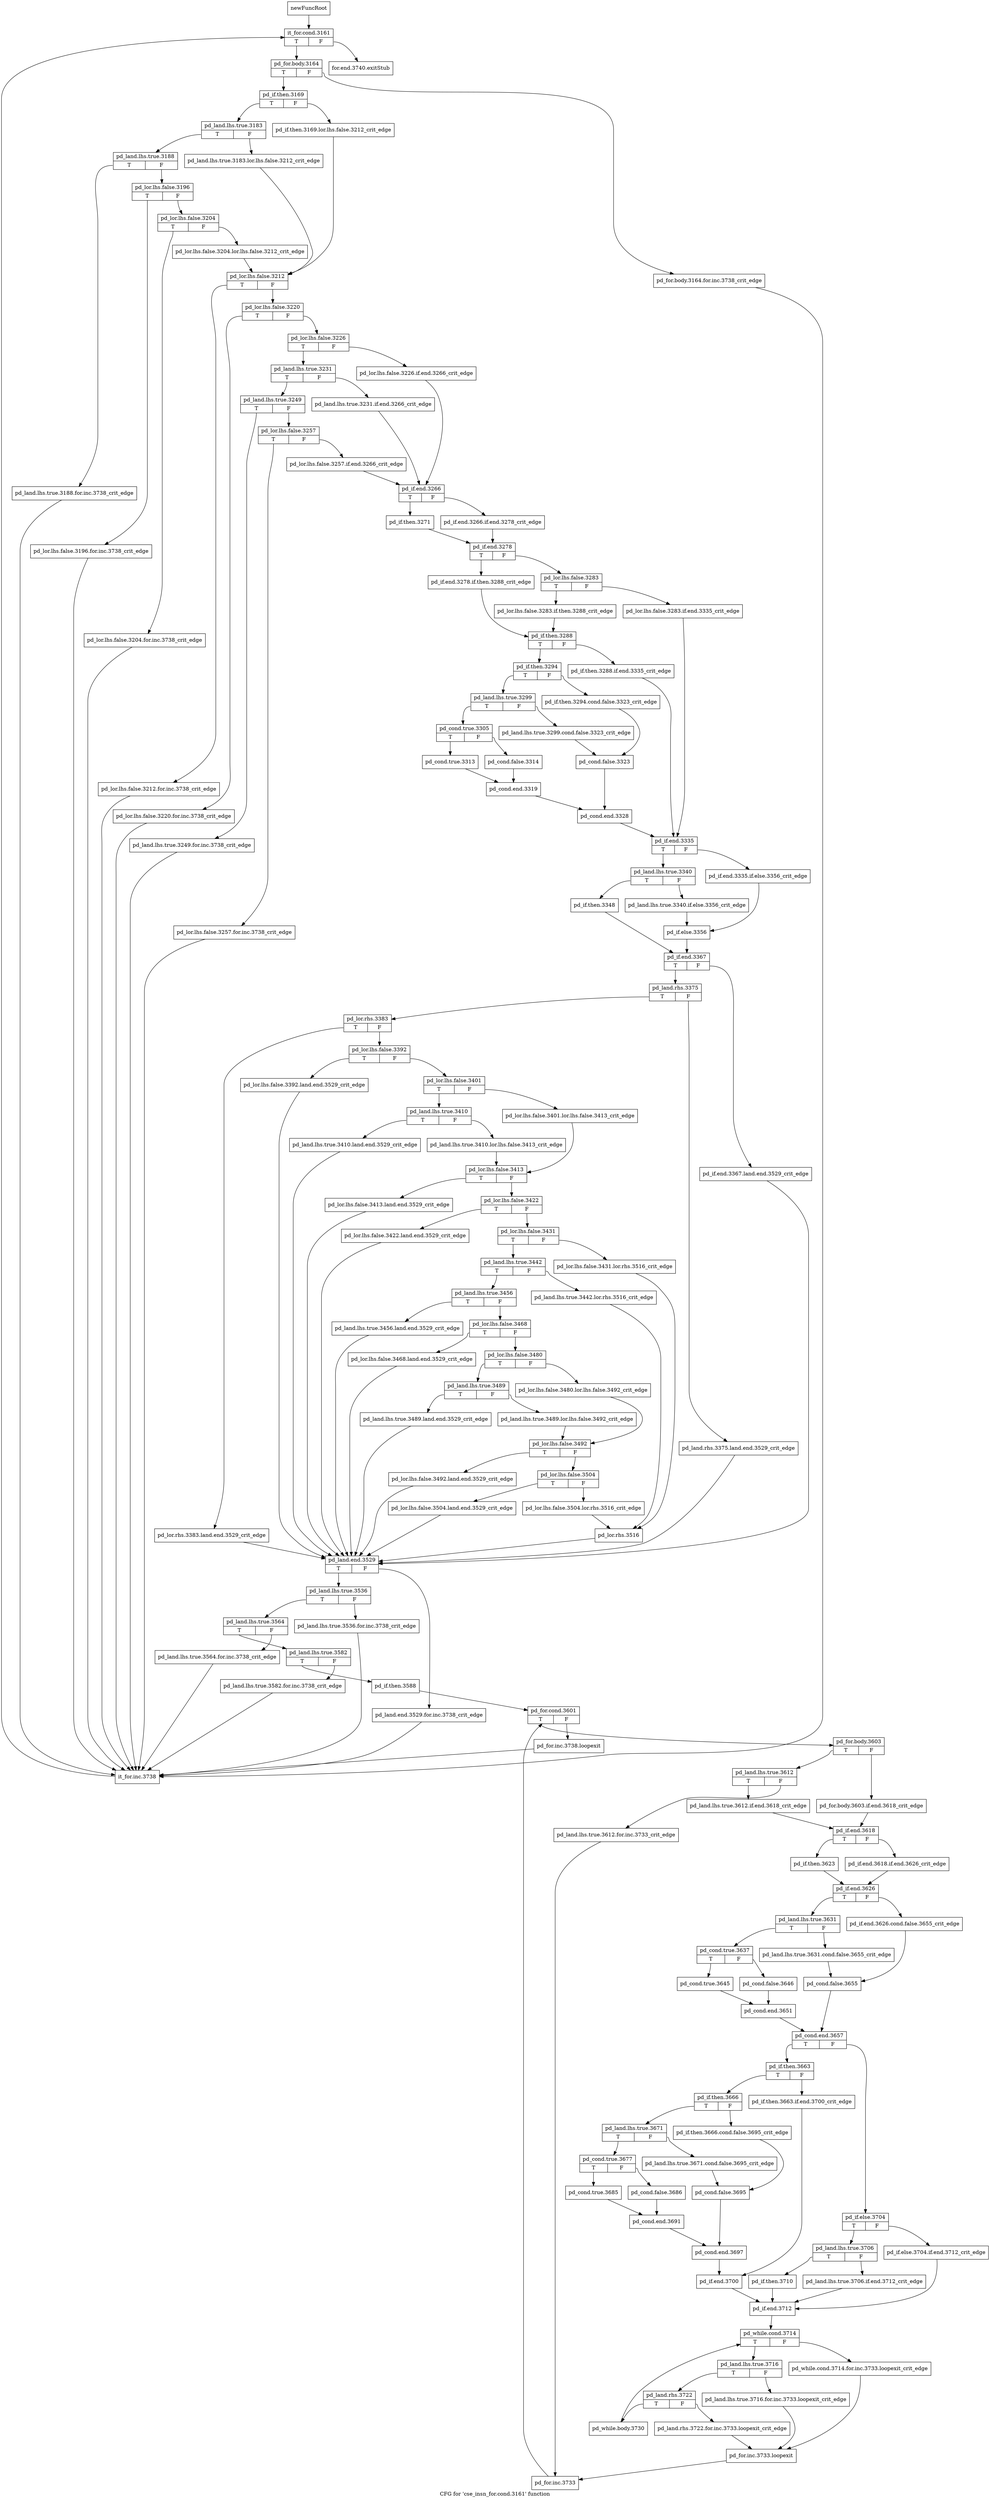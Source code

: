 digraph "CFG for 'cse_insn_for.cond.3161' function" {
	label="CFG for 'cse_insn_for.cond.3161' function";

	Node0xa81b350 [shape=record,label="{newFuncRoot}"];
	Node0xa81b350 -> Node0xa81b3f0;
	Node0xa81b3a0 [shape=record,label="{for.end.3740.exitStub}"];
	Node0xa81b3f0 [shape=record,label="{it_for.cond.3161|{<s0>T|<s1>F}}"];
	Node0xa81b3f0:s0 -> Node0xa81b440;
	Node0xa81b3f0:s1 -> Node0xa81b3a0;
	Node0xa81b440 [shape=record,label="{pd_for.body.3164|{<s0>T|<s1>F}}"];
	Node0xa81b440:s0 -> Node0xa81b4e0;
	Node0xa81b440:s1 -> Node0xa81b490;
	Node0xa81b490 [shape=record,label="{pd_for.body.3164.for.inc.3738_crit_edge}"];
	Node0xa81b490 -> Node0xa81e190;
	Node0xa81b4e0 [shape=record,label="{pd_if.then.3169|{<s0>T|<s1>F}}"];
	Node0xa81b4e0:s0 -> Node0xa81b580;
	Node0xa81b4e0:s1 -> Node0xa81b530;
	Node0xa81b530 [shape=record,label="{pd_if.then.3169.lor.lhs.false.3212_crit_edge}"];
	Node0xa81b530 -> Node0xa81b760;
	Node0xa81b580 [shape=record,label="{pd_land.lhs.true.3183|{<s0>T|<s1>F}}"];
	Node0xa81b580:s0 -> Node0xa81b620;
	Node0xa81b580:s1 -> Node0xa81b5d0;
	Node0xa81b5d0 [shape=record,label="{pd_land.lhs.true.3183.lor.lhs.false.3212_crit_edge}"];
	Node0xa81b5d0 -> Node0xa81b760;
	Node0xa81b620 [shape=record,label="{pd_land.lhs.true.3188|{<s0>T|<s1>F}}"];
	Node0xa81b620:s0 -> Node0xa81e140;
	Node0xa81b620:s1 -> Node0xa81b670;
	Node0xa81b670 [shape=record,label="{pd_lor.lhs.false.3196|{<s0>T|<s1>F}}"];
	Node0xa81b670:s0 -> Node0xa81e0f0;
	Node0xa81b670:s1 -> Node0xa81b6c0;
	Node0xa81b6c0 [shape=record,label="{pd_lor.lhs.false.3204|{<s0>T|<s1>F}}"];
	Node0xa81b6c0:s0 -> Node0xa81e0a0;
	Node0xa81b6c0:s1 -> Node0xa81b710;
	Node0xa81b710 [shape=record,label="{pd_lor.lhs.false.3204.lor.lhs.false.3212_crit_edge}"];
	Node0xa81b710 -> Node0xa81b760;
	Node0xa81b760 [shape=record,label="{pd_lor.lhs.false.3212|{<s0>T|<s1>F}}"];
	Node0xa81b760:s0 -> Node0xa81e050;
	Node0xa81b760:s1 -> Node0xa81b7b0;
	Node0xa81b7b0 [shape=record,label="{pd_lor.lhs.false.3220|{<s0>T|<s1>F}}"];
	Node0xa81b7b0:s0 -> Node0xa81e000;
	Node0xa81b7b0:s1 -> Node0xa81b800;
	Node0xa81b800 [shape=record,label="{pd_lor.lhs.false.3226|{<s0>T|<s1>F}}"];
	Node0xa81b800:s0 -> Node0xa81b8a0;
	Node0xa81b800:s1 -> Node0xa81b850;
	Node0xa81b850 [shape=record,label="{pd_lor.lhs.false.3226.if.end.3266_crit_edge}"];
	Node0xa81b850 -> Node0xa81ba30;
	Node0xa81b8a0 [shape=record,label="{pd_land.lhs.true.3231|{<s0>T|<s1>F}}"];
	Node0xa81b8a0:s0 -> Node0xa81b940;
	Node0xa81b8a0:s1 -> Node0xa81b8f0;
	Node0xa81b8f0 [shape=record,label="{pd_land.lhs.true.3231.if.end.3266_crit_edge}"];
	Node0xa81b8f0 -> Node0xa81ba30;
	Node0xa81b940 [shape=record,label="{pd_land.lhs.true.3249|{<s0>T|<s1>F}}"];
	Node0xa81b940:s0 -> Node0xa81dfb0;
	Node0xa81b940:s1 -> Node0xa81b990;
	Node0xa81b990 [shape=record,label="{pd_lor.lhs.false.3257|{<s0>T|<s1>F}}"];
	Node0xa81b990:s0 -> Node0xa81df60;
	Node0xa81b990:s1 -> Node0xa81b9e0;
	Node0xa81b9e0 [shape=record,label="{pd_lor.lhs.false.3257.if.end.3266_crit_edge}"];
	Node0xa81b9e0 -> Node0xa81ba30;
	Node0xa81ba30 [shape=record,label="{pd_if.end.3266|{<s0>T|<s1>F}}"];
	Node0xa81ba30:s0 -> Node0xa81bad0;
	Node0xa81ba30:s1 -> Node0xa81ba80;
	Node0xa81ba80 [shape=record,label="{pd_if.end.3266.if.end.3278_crit_edge}"];
	Node0xa81ba80 -> Node0xa81bb20;
	Node0xa81bad0 [shape=record,label="{pd_if.then.3271}"];
	Node0xa81bad0 -> Node0xa81bb20;
	Node0xa81bb20 [shape=record,label="{pd_if.end.3278|{<s0>T|<s1>F}}"];
	Node0xa81bb20:s0 -> Node0xa81bc60;
	Node0xa81bb20:s1 -> Node0xa81bb70;
	Node0xa81bb70 [shape=record,label="{pd_lor.lhs.false.3283|{<s0>T|<s1>F}}"];
	Node0xa81bb70:s0 -> Node0xa81bc10;
	Node0xa81bb70:s1 -> Node0xa81bbc0;
	Node0xa81bbc0 [shape=record,label="{pd_lor.lhs.false.3283.if.end.3335_crit_edge}"];
	Node0xa81bbc0 -> Node0xa81c070;
	Node0xa81bc10 [shape=record,label="{pd_lor.lhs.false.3283.if.then.3288_crit_edge}"];
	Node0xa81bc10 -> Node0xa81bcb0;
	Node0xa81bc60 [shape=record,label="{pd_if.end.3278.if.then.3288_crit_edge}"];
	Node0xa81bc60 -> Node0xa81bcb0;
	Node0xa81bcb0 [shape=record,label="{pd_if.then.3288|{<s0>T|<s1>F}}"];
	Node0xa81bcb0:s0 -> Node0xa81bd50;
	Node0xa81bcb0:s1 -> Node0xa81bd00;
	Node0xa81bd00 [shape=record,label="{pd_if.then.3288.if.end.3335_crit_edge}"];
	Node0xa81bd00 -> Node0xa81c070;
	Node0xa81bd50 [shape=record,label="{pd_if.then.3294|{<s0>T|<s1>F}}"];
	Node0xa81bd50:s0 -> Node0xa81bdf0;
	Node0xa81bd50:s1 -> Node0xa81bda0;
	Node0xa81bda0 [shape=record,label="{pd_if.then.3294.cond.false.3323_crit_edge}"];
	Node0xa81bda0 -> Node0xa81be90;
	Node0xa81bdf0 [shape=record,label="{pd_land.lhs.true.3299|{<s0>T|<s1>F}}"];
	Node0xa81bdf0:s0 -> Node0xa81bee0;
	Node0xa81bdf0:s1 -> Node0xa81be40;
	Node0xa81be40 [shape=record,label="{pd_land.lhs.true.3299.cond.false.3323_crit_edge}"];
	Node0xa81be40 -> Node0xa81be90;
	Node0xa81be90 [shape=record,label="{pd_cond.false.3323}"];
	Node0xa81be90 -> Node0xa81c020;
	Node0xa81bee0 [shape=record,label="{pd_cond.true.3305|{<s0>T|<s1>F}}"];
	Node0xa81bee0:s0 -> Node0xa81bf80;
	Node0xa81bee0:s1 -> Node0xa81bf30;
	Node0xa81bf30 [shape=record,label="{pd_cond.false.3314}"];
	Node0xa81bf30 -> Node0xa81bfd0;
	Node0xa81bf80 [shape=record,label="{pd_cond.true.3313}"];
	Node0xa81bf80 -> Node0xa81bfd0;
	Node0xa81bfd0 [shape=record,label="{pd_cond.end.3319}"];
	Node0xa81bfd0 -> Node0xa81c020;
	Node0xa81c020 [shape=record,label="{pd_cond.end.3328}"];
	Node0xa81c020 -> Node0xa81c070;
	Node0xa81c070 [shape=record,label="{pd_if.end.3335|{<s0>T|<s1>F}}"];
	Node0xa81c070:s0 -> Node0xa81c110;
	Node0xa81c070:s1 -> Node0xa81c0c0;
	Node0xa81c0c0 [shape=record,label="{pd_if.end.3335.if.else.3356_crit_edge}"];
	Node0xa81c0c0 -> Node0xa81c1b0;
	Node0xa81c110 [shape=record,label="{pd_land.lhs.true.3340|{<s0>T|<s1>F}}"];
	Node0xa81c110:s0 -> Node0xa81c200;
	Node0xa81c110:s1 -> Node0xa81c160;
	Node0xa81c160 [shape=record,label="{pd_land.lhs.true.3340.if.else.3356_crit_edge}"];
	Node0xa81c160 -> Node0xa81c1b0;
	Node0xa81c1b0 [shape=record,label="{pd_if.else.3356}"];
	Node0xa81c1b0 -> Node0xa81c250;
	Node0xa81c200 [shape=record,label="{pd_if.then.3348}"];
	Node0xa81c200 -> Node0xa81c250;
	Node0xa81c250 [shape=record,label="{pd_if.end.3367|{<s0>T|<s1>F}}"];
	Node0xa81c250:s0 -> Node0xa81c2f0;
	Node0xa81c250:s1 -> Node0xa81c2a0;
	Node0xa81c2a0 [shape=record,label="{pd_if.end.3367.land.end.3529_crit_edge}"];
	Node0xa81c2a0 -> Node0xa81cd90;
	Node0xa81c2f0 [shape=record,label="{pd_land.rhs.3375|{<s0>T|<s1>F}}"];
	Node0xa81c2f0:s0 -> Node0xa81c390;
	Node0xa81c2f0:s1 -> Node0xa81c340;
	Node0xa81c340 [shape=record,label="{pd_land.rhs.3375.land.end.3529_crit_edge}"];
	Node0xa81c340 -> Node0xa81cd90;
	Node0xa81c390 [shape=record,label="{pd_lor.rhs.3383|{<s0>T|<s1>F}}"];
	Node0xa81c390:s0 -> Node0xa81cd40;
	Node0xa81c390:s1 -> Node0xa81c3e0;
	Node0xa81c3e0 [shape=record,label="{pd_lor.lhs.false.3392|{<s0>T|<s1>F}}"];
	Node0xa81c3e0:s0 -> Node0xa81ccf0;
	Node0xa81c3e0:s1 -> Node0xa81c430;
	Node0xa81c430 [shape=record,label="{pd_lor.lhs.false.3401|{<s0>T|<s1>F}}"];
	Node0xa81c430:s0 -> Node0xa81c4d0;
	Node0xa81c430:s1 -> Node0xa81c480;
	Node0xa81c480 [shape=record,label="{pd_lor.lhs.false.3401.lor.lhs.false.3413_crit_edge}"];
	Node0xa81c480 -> Node0xa81c570;
	Node0xa81c4d0 [shape=record,label="{pd_land.lhs.true.3410|{<s0>T|<s1>F}}"];
	Node0xa81c4d0:s0 -> Node0xa81cca0;
	Node0xa81c4d0:s1 -> Node0xa81c520;
	Node0xa81c520 [shape=record,label="{pd_land.lhs.true.3410.lor.lhs.false.3413_crit_edge}"];
	Node0xa81c520 -> Node0xa81c570;
	Node0xa81c570 [shape=record,label="{pd_lor.lhs.false.3413|{<s0>T|<s1>F}}"];
	Node0xa81c570:s0 -> Node0xa81cc50;
	Node0xa81c570:s1 -> Node0xa81c5c0;
	Node0xa81c5c0 [shape=record,label="{pd_lor.lhs.false.3422|{<s0>T|<s1>F}}"];
	Node0xa81c5c0:s0 -> Node0xa81cc00;
	Node0xa81c5c0:s1 -> Node0xa81c610;
	Node0xa81c610 [shape=record,label="{pd_lor.lhs.false.3431|{<s0>T|<s1>F}}"];
	Node0xa81c610:s0 -> Node0xa81c6b0;
	Node0xa81c610:s1 -> Node0xa81c660;
	Node0xa81c660 [shape=record,label="{pd_lor.lhs.false.3431.lor.rhs.3516_crit_edge}"];
	Node0xa81c660 -> Node0xa81ca20;
	Node0xa81c6b0 [shape=record,label="{pd_land.lhs.true.3442|{<s0>T|<s1>F}}"];
	Node0xa81c6b0:s0 -> Node0xa81c750;
	Node0xa81c6b0:s1 -> Node0xa81c700;
	Node0xa81c700 [shape=record,label="{pd_land.lhs.true.3442.lor.rhs.3516_crit_edge}"];
	Node0xa81c700 -> Node0xa81ca20;
	Node0xa81c750 [shape=record,label="{pd_land.lhs.true.3456|{<s0>T|<s1>F}}"];
	Node0xa81c750:s0 -> Node0xa81cbb0;
	Node0xa81c750:s1 -> Node0xa81c7a0;
	Node0xa81c7a0 [shape=record,label="{pd_lor.lhs.false.3468|{<s0>T|<s1>F}}"];
	Node0xa81c7a0:s0 -> Node0xa81cb60;
	Node0xa81c7a0:s1 -> Node0xa81c7f0;
	Node0xa81c7f0 [shape=record,label="{pd_lor.lhs.false.3480|{<s0>T|<s1>F}}"];
	Node0xa81c7f0:s0 -> Node0xa81c890;
	Node0xa81c7f0:s1 -> Node0xa81c840;
	Node0xa81c840 [shape=record,label="{pd_lor.lhs.false.3480.lor.lhs.false.3492_crit_edge}"];
	Node0xa81c840 -> Node0xa81c930;
	Node0xa81c890 [shape=record,label="{pd_land.lhs.true.3489|{<s0>T|<s1>F}}"];
	Node0xa81c890:s0 -> Node0xa81cb10;
	Node0xa81c890:s1 -> Node0xa81c8e0;
	Node0xa81c8e0 [shape=record,label="{pd_land.lhs.true.3489.lor.lhs.false.3492_crit_edge}"];
	Node0xa81c8e0 -> Node0xa81c930;
	Node0xa81c930 [shape=record,label="{pd_lor.lhs.false.3492|{<s0>T|<s1>F}}"];
	Node0xa81c930:s0 -> Node0xa81cac0;
	Node0xa81c930:s1 -> Node0xa81c980;
	Node0xa81c980 [shape=record,label="{pd_lor.lhs.false.3504|{<s0>T|<s1>F}}"];
	Node0xa81c980:s0 -> Node0xa81ca70;
	Node0xa81c980:s1 -> Node0xa81c9d0;
	Node0xa81c9d0 [shape=record,label="{pd_lor.lhs.false.3504.lor.rhs.3516_crit_edge}"];
	Node0xa81c9d0 -> Node0xa81ca20;
	Node0xa81ca20 [shape=record,label="{pd_lor.rhs.3516}"];
	Node0xa81ca20 -> Node0xa81cd90;
	Node0xa81ca70 [shape=record,label="{pd_lor.lhs.false.3504.land.end.3529_crit_edge}"];
	Node0xa81ca70 -> Node0xa81cd90;
	Node0xa81cac0 [shape=record,label="{pd_lor.lhs.false.3492.land.end.3529_crit_edge}"];
	Node0xa81cac0 -> Node0xa81cd90;
	Node0xa81cb10 [shape=record,label="{pd_land.lhs.true.3489.land.end.3529_crit_edge}"];
	Node0xa81cb10 -> Node0xa81cd90;
	Node0xa81cb60 [shape=record,label="{pd_lor.lhs.false.3468.land.end.3529_crit_edge}"];
	Node0xa81cb60 -> Node0xa81cd90;
	Node0xa81cbb0 [shape=record,label="{pd_land.lhs.true.3456.land.end.3529_crit_edge}"];
	Node0xa81cbb0 -> Node0xa81cd90;
	Node0xa81cc00 [shape=record,label="{pd_lor.lhs.false.3422.land.end.3529_crit_edge}"];
	Node0xa81cc00 -> Node0xa81cd90;
	Node0xa81cc50 [shape=record,label="{pd_lor.lhs.false.3413.land.end.3529_crit_edge}"];
	Node0xa81cc50 -> Node0xa81cd90;
	Node0xa81cca0 [shape=record,label="{pd_land.lhs.true.3410.land.end.3529_crit_edge}"];
	Node0xa81cca0 -> Node0xa81cd90;
	Node0xa81ccf0 [shape=record,label="{pd_lor.lhs.false.3392.land.end.3529_crit_edge}"];
	Node0xa81ccf0 -> Node0xa81cd90;
	Node0xa81cd40 [shape=record,label="{pd_lor.rhs.3383.land.end.3529_crit_edge}"];
	Node0xa81cd40 -> Node0xa81cd90;
	Node0xa81cd90 [shape=record,label="{pd_land.end.3529|{<s0>T|<s1>F}}"];
	Node0xa81cd90:s0 -> Node0xa81ce30;
	Node0xa81cd90:s1 -> Node0xa81cde0;
	Node0xa81cde0 [shape=record,label="{pd_land.end.3529.for.inc.3738_crit_edge}"];
	Node0xa81cde0 -> Node0xa81e190;
	Node0xa81ce30 [shape=record,label="{pd_land.lhs.true.3536|{<s0>T|<s1>F}}"];
	Node0xa81ce30:s0 -> Node0xa81ced0;
	Node0xa81ce30:s1 -> Node0xa81ce80;
	Node0xa81ce80 [shape=record,label="{pd_land.lhs.true.3536.for.inc.3738_crit_edge}"];
	Node0xa81ce80 -> Node0xa81e190;
	Node0xa81ced0 [shape=record,label="{pd_land.lhs.true.3564|{<s0>T|<s1>F}}"];
	Node0xa81ced0:s0 -> Node0xa81cf70;
	Node0xa81ced0:s1 -> Node0xa81cf20;
	Node0xa81cf20 [shape=record,label="{pd_land.lhs.true.3564.for.inc.3738_crit_edge}"];
	Node0xa81cf20 -> Node0xa81e190;
	Node0xa81cf70 [shape=record,label="{pd_land.lhs.true.3582|{<s0>T|<s1>F}}"];
	Node0xa81cf70:s0 -> Node0xa81d010;
	Node0xa81cf70:s1 -> Node0xa81cfc0;
	Node0xa81cfc0 [shape=record,label="{pd_land.lhs.true.3582.for.inc.3738_crit_edge}"];
	Node0xa81cfc0 -> Node0xa81e190;
	Node0xa81d010 [shape=record,label="{pd_if.then.3588}"];
	Node0xa81d010 -> Node0xa81d060;
	Node0xa81d060 [shape=record,label="{pd_for.cond.3601|{<s0>T|<s1>F}}"];
	Node0xa81d060:s0 -> Node0xa81d100;
	Node0xa81d060:s1 -> Node0xa81d0b0;
	Node0xa81d0b0 [shape=record,label="{pd_for.inc.3738.loopexit}"];
	Node0xa81d0b0 -> Node0xa81e190;
	Node0xa81d100 [shape=record,label="{pd_for.body.3603|{<s0>T|<s1>F}}"];
	Node0xa81d100:s0 -> Node0xa81d1a0;
	Node0xa81d100:s1 -> Node0xa81d150;
	Node0xa81d150 [shape=record,label="{pd_for.body.3603.if.end.3618_crit_edge}"];
	Node0xa81d150 -> Node0xa81d290;
	Node0xa81d1a0 [shape=record,label="{pd_land.lhs.true.3612|{<s0>T|<s1>F}}"];
	Node0xa81d1a0:s0 -> Node0xa81d240;
	Node0xa81d1a0:s1 -> Node0xa81d1f0;
	Node0xa81d1f0 [shape=record,label="{pd_land.lhs.true.3612.for.inc.3733_crit_edge}"];
	Node0xa81d1f0 -> Node0xa81dec0;
	Node0xa81d240 [shape=record,label="{pd_land.lhs.true.3612.if.end.3618_crit_edge}"];
	Node0xa81d240 -> Node0xa81d290;
	Node0xa81d290 [shape=record,label="{pd_if.end.3618|{<s0>T|<s1>F}}"];
	Node0xa81d290:s0 -> Node0xa81d330;
	Node0xa81d290:s1 -> Node0xa81d2e0;
	Node0xa81d2e0 [shape=record,label="{pd_if.end.3618.if.end.3626_crit_edge}"];
	Node0xa81d2e0 -> Node0xa81d380;
	Node0xa81d330 [shape=record,label="{pd_if.then.3623}"];
	Node0xa81d330 -> Node0xa81d380;
	Node0xa81d380 [shape=record,label="{pd_if.end.3626|{<s0>T|<s1>F}}"];
	Node0xa81d380:s0 -> Node0xa81d420;
	Node0xa81d380:s1 -> Node0xa81d3d0;
	Node0xa81d3d0 [shape=record,label="{pd_if.end.3626.cond.false.3655_crit_edge}"];
	Node0xa81d3d0 -> Node0xa81d4c0;
	Node0xa81d420 [shape=record,label="{pd_land.lhs.true.3631|{<s0>T|<s1>F}}"];
	Node0xa81d420:s0 -> Node0xa81d510;
	Node0xa81d420:s1 -> Node0xa81d470;
	Node0xa81d470 [shape=record,label="{pd_land.lhs.true.3631.cond.false.3655_crit_edge}"];
	Node0xa81d470 -> Node0xa81d4c0;
	Node0xa81d4c0 [shape=record,label="{pd_cond.false.3655}"];
	Node0xa81d4c0 -> Node0xa81d650;
	Node0xa81d510 [shape=record,label="{pd_cond.true.3637|{<s0>T|<s1>F}}"];
	Node0xa81d510:s0 -> Node0xa81d5b0;
	Node0xa81d510:s1 -> Node0xa81d560;
	Node0xa81d560 [shape=record,label="{pd_cond.false.3646}"];
	Node0xa81d560 -> Node0xa81d600;
	Node0xa81d5b0 [shape=record,label="{pd_cond.true.3645}"];
	Node0xa81d5b0 -> Node0xa81d600;
	Node0xa81d600 [shape=record,label="{pd_cond.end.3651}"];
	Node0xa81d600 -> Node0xa81d650;
	Node0xa81d650 [shape=record,label="{pd_cond.end.3657|{<s0>T|<s1>F}}"];
	Node0xa81d650:s0 -> Node0xa81d830;
	Node0xa81d650:s1 -> Node0xa81d6a0;
	Node0xa81d6a0 [shape=record,label="{pd_if.else.3704|{<s0>T|<s1>F}}"];
	Node0xa81d6a0:s0 -> Node0xa81d740;
	Node0xa81d6a0:s1 -> Node0xa81d6f0;
	Node0xa81d6f0 [shape=record,label="{pd_if.else.3704.if.end.3712_crit_edge}"];
	Node0xa81d6f0 -> Node0xa81dc40;
	Node0xa81d740 [shape=record,label="{pd_land.lhs.true.3706|{<s0>T|<s1>F}}"];
	Node0xa81d740:s0 -> Node0xa81d7e0;
	Node0xa81d740:s1 -> Node0xa81d790;
	Node0xa81d790 [shape=record,label="{pd_land.lhs.true.3706.if.end.3712_crit_edge}"];
	Node0xa81d790 -> Node0xa81dc40;
	Node0xa81d7e0 [shape=record,label="{pd_if.then.3710}"];
	Node0xa81d7e0 -> Node0xa81dc40;
	Node0xa81d830 [shape=record,label="{pd_if.then.3663|{<s0>T|<s1>F}}"];
	Node0xa81d830:s0 -> Node0xa81d8d0;
	Node0xa81d830:s1 -> Node0xa81d880;
	Node0xa81d880 [shape=record,label="{pd_if.then.3663.if.end.3700_crit_edge}"];
	Node0xa81d880 -> Node0xa81dbf0;
	Node0xa81d8d0 [shape=record,label="{pd_if.then.3666|{<s0>T|<s1>F}}"];
	Node0xa81d8d0:s0 -> Node0xa81d970;
	Node0xa81d8d0:s1 -> Node0xa81d920;
	Node0xa81d920 [shape=record,label="{pd_if.then.3666.cond.false.3695_crit_edge}"];
	Node0xa81d920 -> Node0xa81da10;
	Node0xa81d970 [shape=record,label="{pd_land.lhs.true.3671|{<s0>T|<s1>F}}"];
	Node0xa81d970:s0 -> Node0xa81da60;
	Node0xa81d970:s1 -> Node0xa81d9c0;
	Node0xa81d9c0 [shape=record,label="{pd_land.lhs.true.3671.cond.false.3695_crit_edge}"];
	Node0xa81d9c0 -> Node0xa81da10;
	Node0xa81da10 [shape=record,label="{pd_cond.false.3695}"];
	Node0xa81da10 -> Node0xa81dba0;
	Node0xa81da60 [shape=record,label="{pd_cond.true.3677|{<s0>T|<s1>F}}"];
	Node0xa81da60:s0 -> Node0xa81db00;
	Node0xa81da60:s1 -> Node0xa81dab0;
	Node0xa81dab0 [shape=record,label="{pd_cond.false.3686}"];
	Node0xa81dab0 -> Node0xa81db50;
	Node0xa81db00 [shape=record,label="{pd_cond.true.3685}"];
	Node0xa81db00 -> Node0xa81db50;
	Node0xa81db50 [shape=record,label="{pd_cond.end.3691}"];
	Node0xa81db50 -> Node0xa81dba0;
	Node0xa81dba0 [shape=record,label="{pd_cond.end.3697}"];
	Node0xa81dba0 -> Node0xa81dbf0;
	Node0xa81dbf0 [shape=record,label="{pd_if.end.3700}"];
	Node0xa81dbf0 -> Node0xa81dc40;
	Node0xa81dc40 [shape=record,label="{pd_if.end.3712}"];
	Node0xa81dc40 -> Node0xa81dc90;
	Node0xa81dc90 [shape=record,label="{pd_while.cond.3714|{<s0>T|<s1>F}}"];
	Node0xa81dc90:s0 -> Node0xa81dd30;
	Node0xa81dc90:s1 -> Node0xa81dce0;
	Node0xa81dce0 [shape=record,label="{pd_while.cond.3714.for.inc.3733.loopexit_crit_edge}"];
	Node0xa81dce0 -> Node0xa81de70;
	Node0xa81dd30 [shape=record,label="{pd_land.lhs.true.3716|{<s0>T|<s1>F}}"];
	Node0xa81dd30:s0 -> Node0xa81ddd0;
	Node0xa81dd30:s1 -> Node0xa81dd80;
	Node0xa81dd80 [shape=record,label="{pd_land.lhs.true.3716.for.inc.3733.loopexit_crit_edge}"];
	Node0xa81dd80 -> Node0xa81de70;
	Node0xa81ddd0 [shape=record,label="{pd_land.rhs.3722|{<s0>T|<s1>F}}"];
	Node0xa81ddd0:s0 -> Node0xa81df10;
	Node0xa81ddd0:s1 -> Node0xa81de20;
	Node0xa81de20 [shape=record,label="{pd_land.rhs.3722.for.inc.3733.loopexit_crit_edge}"];
	Node0xa81de20 -> Node0xa81de70;
	Node0xa81de70 [shape=record,label="{pd_for.inc.3733.loopexit}"];
	Node0xa81de70 -> Node0xa81dec0;
	Node0xa81dec0 [shape=record,label="{pd_for.inc.3733}"];
	Node0xa81dec0 -> Node0xa81d060;
	Node0xa81df10 [shape=record,label="{pd_while.body.3730}"];
	Node0xa81df10 -> Node0xa81dc90;
	Node0xa81df60 [shape=record,label="{pd_lor.lhs.false.3257.for.inc.3738_crit_edge}"];
	Node0xa81df60 -> Node0xa81e190;
	Node0xa81dfb0 [shape=record,label="{pd_land.lhs.true.3249.for.inc.3738_crit_edge}"];
	Node0xa81dfb0 -> Node0xa81e190;
	Node0xa81e000 [shape=record,label="{pd_lor.lhs.false.3220.for.inc.3738_crit_edge}"];
	Node0xa81e000 -> Node0xa81e190;
	Node0xa81e050 [shape=record,label="{pd_lor.lhs.false.3212.for.inc.3738_crit_edge}"];
	Node0xa81e050 -> Node0xa81e190;
	Node0xa81e0a0 [shape=record,label="{pd_lor.lhs.false.3204.for.inc.3738_crit_edge}"];
	Node0xa81e0a0 -> Node0xa81e190;
	Node0xa81e0f0 [shape=record,label="{pd_lor.lhs.false.3196.for.inc.3738_crit_edge}"];
	Node0xa81e0f0 -> Node0xa81e190;
	Node0xa81e140 [shape=record,label="{pd_land.lhs.true.3188.for.inc.3738_crit_edge}"];
	Node0xa81e140 -> Node0xa81e190;
	Node0xa81e190 [shape=record,label="{it_for.inc.3738}"];
	Node0xa81e190 -> Node0xa81b3f0;
}
